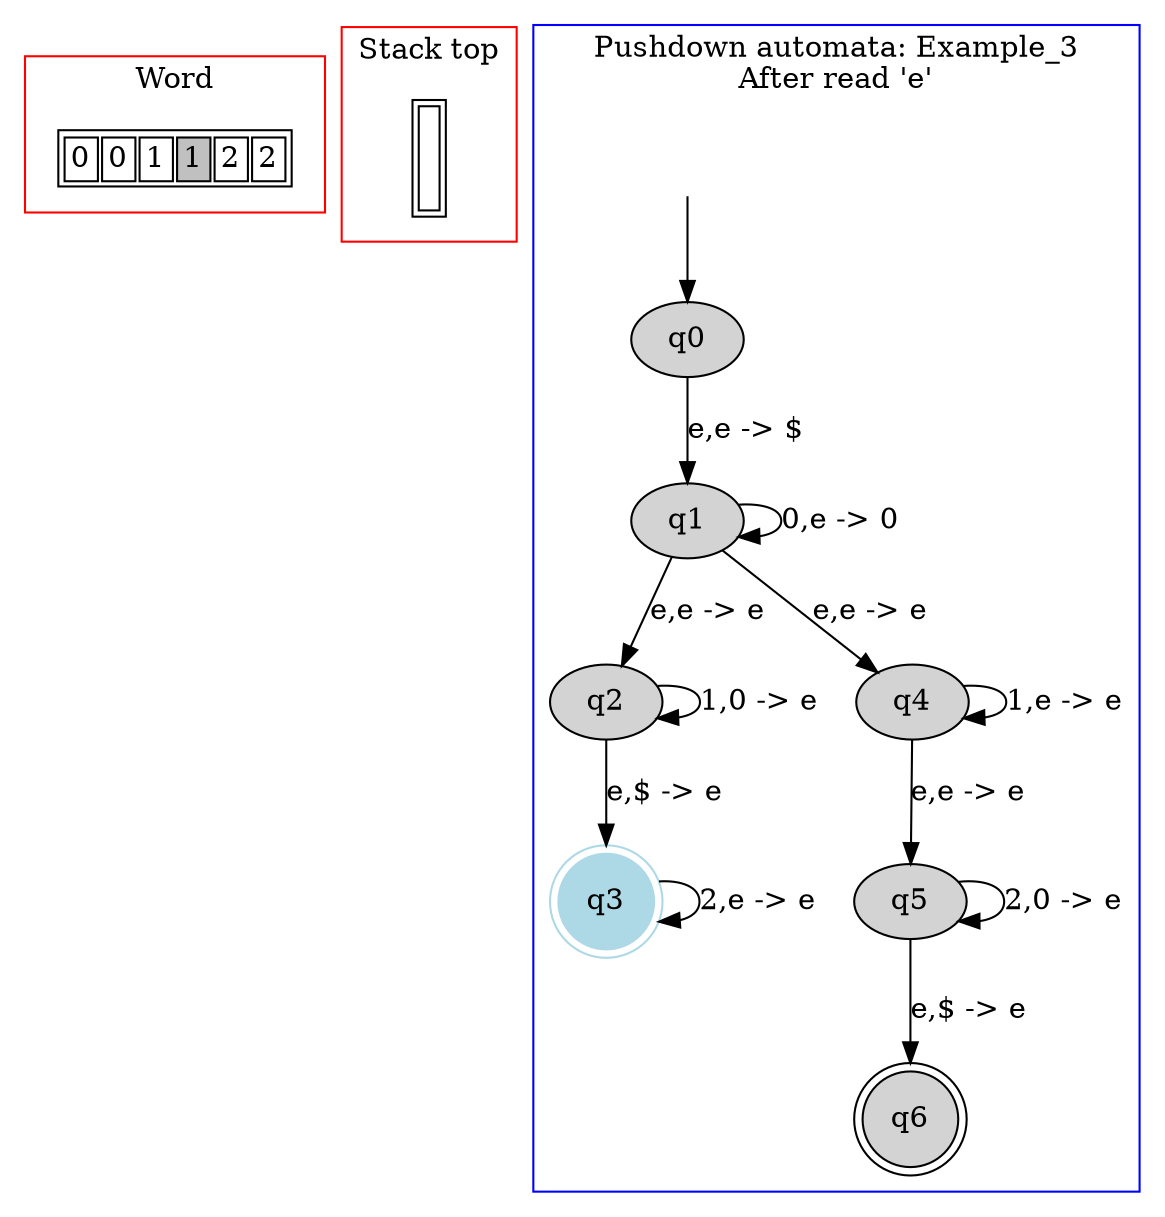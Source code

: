 digraph G {
	subgraph cluster_0 {
		node [shape=plaintext];

struct1 [label=<<TABLE>
<TR>
<TD><FONT>0</FONT></TD>
<TD><FONT>0</FONT></TD>
<TD><FONT>1</FONT></TD>
<TD BGCOLOR="gray"><FONT>1</FONT></TD>
<TD><FONT>2</FONT></TD>
<TD><FONT>2</FONT></TD>
</TR>
</TABLE>>];
label = "Word";
color=red;
}
	subgraph cluster_2 {
		node [shape=plaintext];

struct2 [label=<<TABLE>
<TR>
<TD width="10" height="50">
</TD>
</TR>
</TABLE>>];
label = "Stack top";
color=red;
}
	subgraph cluster_1 {
		node [style=filled];
		label = "Pushdown automata: Example_3
After read 'e'"
		color=blue;

		q0;
		q1;
		q2;
		q3 [shape="doublecircle",color="lightblue"];
		q4;
		q5;
		q6 [shape="doublecircle"];
		q0->q1[label="e,e -> $"];
		q1->q1[label="0,e -> 0"];
		q1->q2[label="e,e -> e"];
		q1->q4[label="e,e -> e"];
		q2->q2[label="1,0 -> e"];
		q2->q3[label="e,$ -> e"];
		q3->q3[label="2,e -> e"];
		q4->q4[label="1,e -> e"];
		q4->q5[label="e,e -> e"];
		q5->q5[label="2,0 -> e"];
		q5->q6[label="e,$ -> e"];
x [color=white, label=""];		x->q0	}

}
